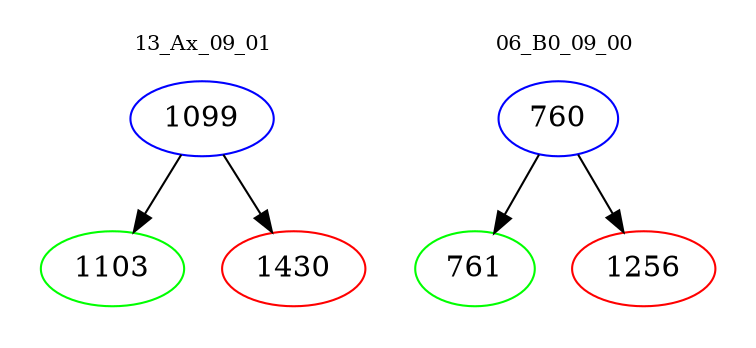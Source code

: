 digraph{
subgraph cluster_0 {
color = white
label = "13_Ax_09_01";
fontsize=10;
T0_1099 [label="1099", color="blue"]
T0_1099 -> T0_1103 [color="black"]
T0_1103 [label="1103", color="green"]
T0_1099 -> T0_1430 [color="black"]
T0_1430 [label="1430", color="red"]
}
subgraph cluster_1 {
color = white
label = "06_B0_09_00";
fontsize=10;
T1_760 [label="760", color="blue"]
T1_760 -> T1_761 [color="black"]
T1_761 [label="761", color="green"]
T1_760 -> T1_1256 [color="black"]
T1_1256 [label="1256", color="red"]
}
}
